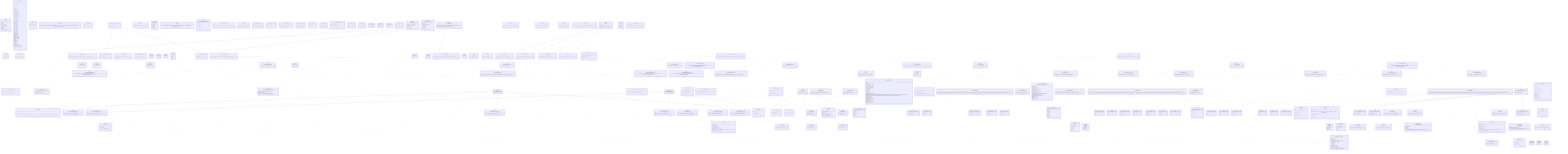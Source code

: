 classDiagram
class Menu {
  <<interface>>
  name: string
  icon: any
  component: any
  props: MenuProps
  needsReport?: boolean
  style?: string
  class?: string
  openedOnMobile?: boolean
}
Menu <.. MenuProps


class MenuProps {
  <<interface>>
  route: string
}



class GenericContainerProps {
  <<interface>>
  element?: any
  xxxl?: boolean
  xxl?: boolean
  xl?: boolean
  lg?: boolean
  sm?: boolean
  full?: boolean
  horizontal?: boolean
  vertical?: boolean
  rounded?: boolean
  colorless?: boolean
  transparent?: boolean
  primary?: boolean
  secondary?: boolean
  tertiary?: boolean
  black?: boolean
  red?: boolean
  orange?: boolean
  amber?: boolean
  yellow?: boolean
  lime?: boolean
  green?: boolean
  emerald?: boolean
  teal?: boolean
  cyan?: boolean
  sky?: boolean
  blue?: boolean
  indigo?: boolean
  violet?: boolean
  purple?: boolean
  fuchsia?: boolean
  pink?: boolean
  rose?: boolean
  clickable?: boolean
  focusable?: boolean
  disabled?: boolean
  svg?: any
  leftSvg?: any
  rightSvg?: any
  src?: string
  leftSrc?: string
  rightSrc?: string
  containerClasses?: string
  illustrationClasses?: string
  leftIllustrationClasses?: string
  rightIllustrationClasses?: string
}



class GenericIllustrationProps {
  <<interface>>
  right?: boolean
}

GenericContainerProps <|-- GenericIllustrationProps

class Color {
  <<interface>>
  buttonColors: string
  iconsClasses: string
  hexColor: string
}



class ColorName {
  <<type>>
  | 'gray'   | 'red'   | 'orange'   | 'amber'   | 'yellow'   | 'lime'   | 'green'   | 'emerald'   | 'teal'   | 'cyan'   | 'sky'   | 'blue'   | 'indigo'   | 'violet'   | 'purple'   | 'fuchsia'   | 'pink'   | 'rose'
}



class MathNumberObject {
  <<interface>>
  [key: string]: MathNumber | MathNumber[] | MathNumber[][]
}
MathNumberObject <.. MathNumber


class ComputedData {
  <<interface>>
  raw: MathNumberObject
  parameters: MathNumberObject
  computed: MathNumberObject
  compute: #40;#41; =#62; void
}
ComputedData <.. MathNumberObject


class DataLabel~T~ {
  <<interface>>
  name: string
  unit: MathUnit#60;T#62;
  toJSON: #40;#41; =#62; JSONDataLabel#60;T#62;
}
DataLabel~T~ <.. MathUnit~PossibleUnits~


class DataLabelsFrom {
  <<type>>
  'Drop' | 'Test' | 'Zone'
}



class BaseDataLabels {
  <<interface>>
  groups: SelectableList#60;AnyBaseDataLabelsGroup, BaseDataLabelsGroups#62;
  table: SelectableList#60;BaseTableDataLabelsParameters#62;
}
BaseDataLabels <.. SelectableList~T, L~
BaseDataLabels <.. AnyBaseDataLabelsGroup
BaseDataLabels <.. BaseDataLabelsGroups
BaseDataLabels <.. BaseTableDataLabelsParameters


class BaseDataLabelsGroups {
  <<type>>
  [   BaseDropDataLabelsGroup#60;BaseDropIndex#62;,   BaseTestDataLabelsGroup,   BaseZoneDataLabelsGroup ]
}
BaseDataLabelsGroups <.. BaseDropDataLabelsGroup~Drop~
BaseDataLabelsGroups <.. BaseDropIndex
BaseDataLabelsGroups <.. BaseTestDataLabelsGroup
BaseDataLabelsGroups <.. BaseZoneDataLabelsGroup


class AnyBaseDataLabelsGroup {
  <<type>>
  BaseDataLabelsGroups[number]
}
AnyBaseDataLabelsGroup <.. BaseDataLabelsGroups


class BaseDataLabelsGroup~From~ {
  <<interface>>
  from: From
  choices: SelectableList#60;DataLabel#60;string#62;#62;
}
BaseDataLabelsGroup~From~ <.. SelectableList~T, L~
BaseDataLabelsGroup~From~ <.. DataLabel~T~


class BaseDropDataLabelsGroup~Drop~ {
  <<interface>>
  indexes: SelectableList#60;Drop#62;
}
BaseDropDataLabelsGroup~Drop~ <.. SelectableList~T, L~


class BaseTestDataLabelsGroup {
  <<interface>>

}



class BaseZoneDataLabelsGroup {
  <<interface>>

}



class BaseTableDataLabelsParameters {
  <<interface>>
  group: AnyBaseDataLabelsGroup
  dataLabels: DataLabel#60;string#62;[]
  index?: BaseDropIndex
}
BaseTableDataLabelsParameters <.. AnyBaseDataLabelsGroup
BaseTableDataLabelsParameters <.. DataLabel~T~
BaseTableDataLabelsParameters <.. BaseDropIndex


class HeavydynDataLabels {
  <<interface>>
  groups: SelectableList#60;     HeavydynDataLabelsGroup,     HeavydynDataLabelsGroups   #62;
}
HeavydynDataLabels <.. SelectableList~T, L~
HeavydynDataLabels <.. HeavydynDataLabelsGroup
HeavydynDataLabels <.. HeavydynDataLabelsGroups
BaseDataLabels <|-- HeavydynDataLabels

class HeavydynDataLabelsGroup {
  <<type>>
  HeavydynDataLabelsGroups[number]
}
HeavydynDataLabelsGroup <.. HeavydynDataLabelsGroups


class HeavydynDataLabelsGroups {
  <<type>>
  [   HeavydynDropDataLabelsGroup,   HeavydynTestDataLabelsGroup,   HeavydynZoneDataLabelsGroup ]
}
HeavydynDataLabelsGroups <.. HeavydynDropDataLabelsGroup
HeavydynDataLabelsGroups <.. HeavydynTestDataLabelsGroup
HeavydynDataLabelsGroups <.. HeavydynZoneDataLabelsGroup


class HeavydynDropDataLabelsGroup {
  <<interface>>
  indexes: SelectableList#60;HeavydynDropIndex#62;
  sequenceName: string
  toJSON: #40;#41; =#62; JSONHeavydynDropDataLabelsGroup
}
HeavydynDropDataLabelsGroup <.. SelectableList~T, L~
HeavydynDropDataLabelsGroup <.. HeavydynDropIndex


class HeavydynTestDataLabelsGroup {
  <<interface>>
  toJSON: #40;#41; =#62; JSONHeavydynTestDataLabelsGroup
}

BaseTestDataLabelsGroup <|-- HeavydynTestDataLabelsGroup

class HeavydynZoneDataLabelsGroup {
  <<interface>>
  toJSON: #40;#41; =#62; JSONHeavydynZoneDataLabelsGroup
}

BaseZoneDataLabelsGroup <|-- HeavydynZoneDataLabelsGroup

class MaxidynDataLabels {
  <<interface>>
  groups: SelectableList#60;     MaxidynDataLabelsGroup,     MaxidynDataLabelsGroups   #62;
}
MaxidynDataLabels <.. SelectableList~T, L~
MaxidynDataLabels <.. MaxidynDataLabelsGroup
MaxidynDataLabels <.. MaxidynDataLabelsGroups
BaseDataLabels <|-- MaxidynDataLabels

class MaxidynDataLabelsGroup {
  <<type>>
  MaxidynDataLabelsGroups[number]
}
MaxidynDataLabelsGroup <.. MaxidynDataLabelsGroups


class MaxidynDataLabelsGroups {
  <<type>>
  [   MaxidynDropDataLabelsGroup,   MaxidynTestDataLabelsGroup,   MaxidynZoneDataLabelsGroup ]
}
MaxidynDataLabelsGroups <.. MaxidynDropDataLabelsGroup
MaxidynDataLabelsGroups <.. MaxidynTestDataLabelsGroup
MaxidynDataLabelsGroups <.. MaxidynZoneDataLabelsGroup


class MaxidynDropDataLabelsGroup {
  <<interface>>
  indexes: SelectableList#60;MaxidynDropIndex#62;
  toJSON: #40;#41; =#62; JSONMaxidynDropDataLabelsGroup
}
MaxidynDropDataLabelsGroup <.. SelectableList~T, L~
MaxidynDropDataLabelsGroup <.. MaxidynDropIndex


class MaxidynTestDataLabelsGroup {
  <<interface>>
  toJSON: #40;#41; =#62; JSONMaxidynTestDataLabelsGroup
}

BaseTestDataLabelsGroup <|-- MaxidynTestDataLabelsGroup

class MaxidynZoneDataLabelsGroup {
  <<interface>>
  toJSON: #40;#41; =#62; JSONMaxidynZoneDataLabelsGroup
}

BaseZoneDataLabelsGroup <|-- MaxidynZoneDataLabelsGroup

class MinidynDataLabels {
  <<interface>>
  groups: SelectableList#60;     MinidynDataLabelsGroup,     MinidynDataLabelsGroups   #62;
}
MinidynDataLabels <.. SelectableList~T, L~
MinidynDataLabels <.. MinidynDataLabelsGroup
MinidynDataLabels <.. MinidynDataLabelsGroups
BaseDataLabels <|-- MinidynDataLabels

class MinidynDataLabelsGroup {
  <<type>>
  MinidynDataLabelsGroups[number]
}
MinidynDataLabelsGroup <.. MinidynDataLabelsGroups


class MinidynDataLabelsGroups {
  <<type>>
  [   MinidynDropDataLabelsGroup,   MinidynTestDataLabelsGroup,   MinidynZoneDataLabelsGroup ]
}
MinidynDataLabelsGroups <.. MinidynDropDataLabelsGroup
MinidynDataLabelsGroups <.. MinidynTestDataLabelsGroup
MinidynDataLabelsGroups <.. MinidynZoneDataLabelsGroup


class MinidynDropDataLabelsGroup {
  <<interface>>
  indexes: SelectableList#60;MinidynDropIndex#62;
  toJSON: #40;#41; =#62; JSONMinidynDropDataLabelsGroup
}
MinidynDropDataLabelsGroup <.. SelectableList~T, L~
MinidynDropDataLabelsGroup <.. MinidynDropIndex


class MinidynTestDataLabelsGroup {
  <<interface>>
  toJSON: #40;#41; =#62; JSONMinidynTestDataLabelsGroup
}

BaseTestDataLabelsGroup <|-- MinidynTestDataLabelsGroup

class MinidynZoneDataLabelsGroup {
  <<interface>>
  toJSON: #40;#41; =#62; JSONMinidynZoneDataLabelsGroup
}

BaseZoneDataLabelsGroup <|-- MinidynZoneDataLabelsGroup

class MachineDataLabels {
  <<type>>
  | HeavydynDataLabels   | MaxidynDataLabels   | MinidynDataLabels
}
MachineDataLabels <.. HeavydynDataLabels
MachineDataLabels <.. MaxidynDataLabels
MachineDataLabels <.. MinidynDataLabels


class MachineDataLabelsGroups {
  <<type>>
  | HeavydynDataLabelsGroups   | MaxidynDataLabelsGroups   | MinidynDataLabelsGroups
}
MachineDataLabelsGroups <.. HeavydynDataLabelsGroups
MachineDataLabelsGroups <.. MaxidynDataLabelsGroups
MachineDataLabelsGroups <.. MinidynDataLabelsGroups


class MachineDataLabelsGroup {
  <<type>>
  | HeavydynDataLabelsGroup   | MaxidynDataLabelsGroup   | MinidynDataLabelsGroup
}
MachineDataLabelsGroup <.. HeavydynDataLabelsGroup
MachineDataLabelsGroup <.. MaxidynDataLabelsGroup
MachineDataLabelsGroup <.. MinidynDataLabelsGroup


class MachineDropDataLabelsGroup {
  <<type>>
  | HeavydynDropDataLabelsGroup   | MaxidynDropDataLabelsGroup   | MinidynDropDataLabelsGroup
}
MachineDropDataLabelsGroup <.. HeavydynDropDataLabelsGroup
MachineDropDataLabelsGroup <.. MaxidynDropDataLabelsGroup
MachineDropDataLabelsGroup <.. MinidynDropDataLabelsGroup


class DataValue~T~ {
  <<interface>>
  category: string
  label: DataLabel#60;T#62;
  value: MathNumber
  toJSON: #40;#41; =#62; JSONDataValue
}
DataValue~T~ <.. DataLabel~T~
DataValue~T~ <.. MathNumber


class BaseDrop~DropIndex, Point~ {
  <<interface>>
  index: DropIndex
  data: DataValue#60;string#62;[]
  point: Point
  impactData: ImpactData | null
}
BaseDrop~DropIndex, Point~ <.. DataValue~T~
BaseDrop~DropIndex, Point~ <.. ImpactData


class BaseDropIndex {
  <<interface>>
  displayedIndex: number
}



class HeavydynDropType {
  <<type>>
  'Distance' | 'Time' | 'Force' | 'Height'
}



class HeavydynDrop {
  <<interface>>

}



class HeavydynDropIndex {
  <<interface>>
  type: HeavydynDropType
  value: MathNumber
}
HeavydynDropIndex <.. HeavydynDropType
HeavydynDropIndex <.. MathNumber
BaseDropIndex <|-- HeavydynDropIndex

class MaxidynDropType {
  <<type>>
  'Training' | 'Averaging'
}



class MaxidynDrop {
  <<interface>>

}



class MaxidynDropIndex {
  <<interface>>
  type: MaxidynDropType
}
MaxidynDropIndex <.. MaxidynDropType
BaseDropIndex <|-- MaxidynDropIndex

class MinidynDropType {
  <<type>>
  'Training' | 'Averaging'
}



class MinidynDrop {
  <<interface>>

}



class MinidynDropIndex {
  <<interface>>
  type: MinidynDropType
}
MinidynDropIndex <.. MinidynDropType
BaseDropIndex <|-- MinidynDropIndex

class MachineDrop {
  <<type>>
  HeavydynDrop | MaxidynDrop | MinidynDrop
}
MachineDrop <.. HeavydynDrop
MachineDrop <.. MaxidynDrop
MachineDrop <.. MinidynDrop


class MachineDropIndex {
  <<type>>
  HeavydynDropIndex | MaxidynDropIndex | MinidynDropIndex
}
MachineDropIndex <.. HeavydynDropIndex
MachineDropIndex <.. MaxidynDropIndex
MachineDropIndex <.. MinidynDropIndex


class Field {
  <<interface>>
  label: string
  settings: JSONFieldSettings
  value: | boolean     | number     | string     | SlidableNumber     | DateValue     | LongString     | SelectableString
  getValue: #40;#41; =#62; string | number | boolean
  setValue: #40;value: string | number#41; =#62; void
  toString: #40;#41; =#62; string
  toJSON: #40;#41; =#62; JSONField
}
Field <.. SlidableNumber
Field <.. DateValue
Field <.. LongString
Field <.. SelectableString


class SlidableNumber {
  <<interface>>
  kind: 'slidableNumber'
  step: number
  min: number
  max: number
  value: number
}



class DateValue {
  <<interface>>
  kind: 'dateValue'
  value: string
}



class LongString {
  <<interface>>
  kind: 'longString'
  value: string
}



class SelectableString {
  <<interface>>
  kind: 'selectableString'
  possibleValues: string[]
  value: string
}



class Icon {
  <<interface>>
  element: HTMLElement
  color: string
  setColor: #40;color?: string#41; =#62; void
  setText: #40;text: string#41; =#62; void
  setIcon: #40;iconName: IconName#41; =#62; void
}



class IconName {
  <<type>>
  | 'Circle'   | 'Triangle'   | 'Square'   | 'Rhombus'   | 'Flare'   | 'Pentagon'   | 'Hexagon'   | 'HexagonAlt'   | 'Heptagon'   | 'Octagon'
}



class Line {
  <<interface>>
  sortedPoints: MachinePoint[]
  addToMap: #40;#41; =#62; void
  update: #40;#41; =#62; void
  remove: #40;#41; =#62; void
}
Line <.. MachinePoint


class MathNumber {
  <<interface>>
  value: number
  unit: MathUnit#60;string#62;
  displayedString: string
  displayedStringWithUnit: string
  updateDisplayedStrings: #40;#41; =#62; void
  getLocaleString: #40;     options: MathNumberGetLocaleStringOptions   #41; =#62; string
  getValueAs: #40;unit: string#41; =#62; number
}
MathNumber <.. MathUnit~PossibleUnits~


class MathNumberGetLocaleStringOptions {
  <<interface>>
  appendUnitToString?: true
  locale?: string
  precision?: number
  disablePreString?: true
  unit?: string
  removeSpaces?: true
  disableMinAndMax?: true
}



class MathUnit~PossibleUnits~ {
  <<interface>>
  name: string
  baseUnit: string
  possibleSettings: [PossibleUnits, number][]
  possiblePrecisions: number[]
  readOnly: boolean
  min: number
  max: number
  currentUnit: PossibleUnits
  currentPrecision: number
  getAverage: #40;values: number[]#41; =#62; number
  toJSON: #40;#41; =#62; JSONMathUnit#60;PossibleUnits#62;
}



class HeavydynUnitsSkeleton~A, B, C, D, E~ {
  <<interface>>
  deflection: A
  force: B
  temperature: C
  distance: D
  time: E
}



class HeavydynUnitsNames {
  <<type>>
  keyof HeavydynUnitsSkeleton#60;any#62;
}
HeavydynUnitsNames <.. HeavydynUnitsSkeleton~A, B, C, D, E~


class PossibleHeavydynDeflectionUnits {
  <<type>>
  'mm' | '1/100 mm' | 'um'
}



class PossibleHeavydynForceUnits {
  <<type>>
  'N' | 'kN' | 'lbs'
}



class PossibleHeavydynTemperatureUnits {
  <<type>>
  '°C' | '°F' | 'K'
}



class PossibleHeavydynDistanceUnits {
  <<type>>
  'm' | 'km' | 'mi'
}



class PossibleHeavydynTimeUnits {
  <<type>>
  's' | 'ms' | 'us'
}



class HeavydynMathUnits {
  <<type>>
  HeavydynUnitsSkeleton#60;   MathUnit#60;PossibleHeavydynDeflectionUnits#62;,   MathUnit#60;PossibleHeavydynForceUnits#62;,   MathUnit#60;PossibleHeavydynTemperatureUnits#62;,   MathUnit#60;PossibleHeavydynDistanceUnits#62;,   MathUnit#60;PossibleHeavydynTimeUnits#62; #62;
}
HeavydynMathUnits <.. HeavydynUnitsSkeleton~A, B, C, D, E~
HeavydynMathUnits <.. MathUnit~PossibleUnits~
HeavydynMathUnits <.. PossibleHeavydynDeflectionUnits
HeavydynMathUnits <.. PossibleHeavydynForceUnits
HeavydynMathUnits <.. PossibleHeavydynTemperatureUnits
HeavydynMathUnits <.. PossibleHeavydynDistanceUnits
HeavydynMathUnits <.. PossibleHeavydynTimeUnits


class MaxidynUnitsSkeleton~A, B, C, D, E, F, G~ {
  <<interface>>
  modulus: A
  stiffness: B
  deflection: C
  force: D
  distance: E
  time: F
  percentage: G
}



class PossibleMaxidynModulusUnits {
  <<type>>
  'MPa'
}



class PossibleMaxidynStiffnessUnits {
  <<type>>
  'MN / m'
}



class PossibleMaxidynDeflectionUnits {
  <<type>>
  'mm' | 'um'
}



class PossibleMaxidynForceUnits {
  <<type>>
  'N' | 'kN'
}



class PossibleMaxidynDistanceUnits {
  <<type>>
  'm' | 'km' | 'mi'
}



class PossibleMaxidynTimeUnits {
  <<type>>
  's' | 'ms' | 'us'
}



class PossibleMaxidynPercentageUnits {
  <<type>>
  '%'
}



class MaxidynMathUnits {
  <<type>>
  MaxidynUnitsSkeleton#60;   MathUnit#60;PossibleMaxidynModulusUnits#62;,   MathUnit#60;PossibleMaxidynStiffnessUnits#62;,   MathUnit#60;PossibleMaxidynDeflectionUnits#62;,   MathUnit#60;PossibleMaxidynForceUnits#62;,   MathUnit#60;PossibleMaxidynDistanceUnits#62;,   MathUnit#60;PossibleMaxidynTimeUnits#62;,   MathUnit#60;PossibleMaxidynPercentageUnits#62; #62;
}
MaxidynMathUnits <.. MaxidynUnitsSkeleton~A, B, C, D, E, F, G~
MaxidynMathUnits <.. MathUnit~PossibleUnits~
MaxidynMathUnits <.. PossibleMaxidynModulusUnits
MaxidynMathUnits <.. PossibleMaxidynStiffnessUnits
MaxidynMathUnits <.. PossibleMaxidynDeflectionUnits
MaxidynMathUnits <.. PossibleMaxidynForceUnits
MaxidynMathUnits <.. PossibleMaxidynDistanceUnits
MaxidynMathUnits <.. PossibleMaxidynTimeUnits
MaxidynMathUnits <.. PossibleMaxidynPercentageUnits


class MaxidynUnitsNames {
  <<type>>
  keyof MaxidynUnitsSkeleton#60;any#62;
}
MaxidynUnitsNames <.. MaxidynUnitsSkeleton~A, B, C, D, E, F, G~


class MinidynUnitsSkeleton~A, B, C, D, E, F~ {
  <<interface>>
  modulus: A
  stiffness: B
  deflection: C
  force: D
  time: E
  percentage: F
}



class PossibleMinidynModulusUnits {
  <<type>>
  'MPa'
}



class PossibleMinidynStiffnessUnits {
  <<type>>
  'MN / m'
}



class PossibleMinidynDeflectionUnits {
  <<type>>
  'mm' | 'um'
}



class PossibleMinidynForceUnits {
  <<type>>
  'N' | 'kN'
}



class PossibleMinidynTimeUnits {
  <<type>>
  's' | 'ms' | 'us'
}



class PossibleMinidynPercentageUnits {
  <<type>>
  '%'
}



class MinidynMathUnits {
  <<type>>
  MinidynUnitsSkeleton#60;   MathUnit#60;PossibleMinidynModulusUnits#62;,   MathUnit#60;PossibleMinidynStiffnessUnits#62;,   MathUnit#60;PossibleMinidynDeflectionUnits#62;,   MathUnit#60;PossibleMinidynForceUnits#62;,   MathUnit#60;PossibleMinidynTimeUnits#62;,   MathUnit#60;PossibleMinidynPercentageUnits#62; #62;
}
MinidynMathUnits <.. MinidynUnitsSkeleton~A, B, C, D, E, F~
MinidynMathUnits <.. MathUnit~PossibleUnits~
MinidynMathUnits <.. PossibleMinidynModulusUnits
MinidynMathUnits <.. PossibleMinidynStiffnessUnits
MinidynMathUnits <.. PossibleMinidynDeflectionUnits
MinidynMathUnits <.. PossibleMinidynForceUnits
MinidynMathUnits <.. PossibleMinidynTimeUnits
MinidynMathUnits <.. PossibleMinidynPercentageUnits


class MinidynUnitsNames {
  <<type>>
  keyof MinidynUnitsSkeleton#60;any#62;
}
MinidynUnitsNames <.. MinidynUnitsSkeleton~A, B, C, D, E, F~


class Overlay {
  <<interface>>
  id: string
  sourceData: mapboxgl.ImageSourceRaw
  markerNW: mapboxgl.Marker
  markerSE: mapboxgl.Marker
  opacity: number
  addToMap: #40;isVisible: boolean#41; =#62; void
  remove: #40;#41; =#62; void
  toJSON: #40;#41; =#62; JSONOverlay
}



class ImageCoordinates {
  <<interface>>
  tl: XYCoord
  tr: XYCoord
  bl: XYCoord
  br: XYCoord
}
ImageCoordinates <.. XYCoord


class BasePoint~Drop, Zone~ {
  <<interface>>
  id: string
  date: Date
  marker: mapboxgl.Marker | null
  icon: Icon | null
  settings: JSONPointSettings
  data: DataValue#60;string#62;[]
  information: Field[]
  drops: Drop[]
  index: number
  number: number
  zone: Zone
  rawDataFile: ArrayBufferLike | null
  getSelectedMathNumber: #40;     groupFrom: DataLabelsFrom,     dataLabel: DataLabel#60;string#62;,     index?: BaseDropIndex | null   #41; =#62; MathNumber | undefined
  getDisplayedString: #40;     groupFrom: DataLabelsFrom,     dataLabel: DataLabel#60;string#62;,     index?: BaseDropIndex | null   #41; =#62; string
  updateColor: #40;#41; =#62; void
  updateText: #40;#41; =#62; void
  updateVisibility: #40;#41; =#62; void
  updatePopup: #40;#41; =#62; void
  addToMap: #40;#41; =#62; void
  checkVisibility: #40;#41; =#62; boolean
  remove: #40;#41; =#62; void
}
BasePoint~Drop, Zone~ <.. Icon
BasePoint~Drop, Zone~ <.. DataValue~T~
BasePoint~Drop, Zone~ <.. Field


class HeavydynPoint {
  <<interface>>

}



class MaxidynPoint {
  <<interface>>

}



class MinidynPoint {
  <<interface>>

}



class MachinePoint {
  <<type>>
  HeavydynPoint | MaxidynPoint | MinidynPoint
}
MachinePoint <.. HeavydynPoint
MachinePoint <.. MaxidynPoint
MachinePoint <.. MinidynPoint


class MachineName {
  <<type>>
  'Heavydyn' | 'Maxidyn' | 'Minidyn'
}



class BaseProject~Report, MathUnits~ {
  <<interface>>
  name: Field
  information: Field[]
  hardware: Field[]
  reports: SelectableList#60;Report#62;
  units: MathUnits
  settings: JSONProjectSettings
  overlays: Overlay[]
  acquisitionParameters: JSONAcquisitionParameters
  refreshLinesAndOverlays: #40;#41; =#62; void
  setMapStyle: #40;styleIndex: number#41; =#62; void
  fitOnMap: #40;#41; =#62; void
  addToMap: #40;#41; =#62; void
  remove: #40;#41; =#62; void
}
BaseProject~Report, MathUnits~ <.. Field
BaseProject~Report, MathUnits~ <.. SelectableList~T, L~
BaseProject~Report, MathUnits~ <.. Overlay


class LoadReferenceSourceList {
  <<type>>
  ['Sequence' | 'Custom']
}



class TemperatureFromSourceList {
  <<type>>
  ['Tair', 'Tsurf', 'Tman']
}



class TemperatureAverageList {
  <<type>>
  ['Point', 'Zone', 'Report', 'Custom']
}



class TemperatureStructureTypeList {
  <<type>>
  ['1', '2', '3', '4']
}



class HeavydynProject {
  <<interface>>
  calibrations: HeavydynCalibrations
  correctionParameters?: JSONHeavydynCorrectionParameters
}
HeavydynProject <.. HeavydynCalibrations


class HeavydynCalibrations {
  <<interface>>
  date: Date
  dPlate: number
  channels: JSONChannel[]
  sensors: JSONSensor[]
}



class MaxidynProject {
  <<interface>>
  bearingParameters: JSONBearingParameters
}



class MinidynProject {
  <<interface>>
  bearingParameters: JSONBearingParameters
}



class MachineProject {
  <<type>>
  HeavydynProject | MaxidynProject | MinidynProject
}
MachineProject <.. HeavydynProject
MachineProject <.. MaxidynProject
MachineProject <.. MinidynProject


class MachineMathUnits {
  <<type>>
  HeavydynMathUnits | MaxidynMathUnits | MinidynMathUnits
}
MachineMathUnits <.. HeavydynMathUnits
MachineMathUnits <.. MaxidynMathUnits
MachineMathUnits <.. MinidynMathUnits


class MachineUnitsSkeleton~T~ {
  <<type>>
  | HeavydynUnitsSkeleton#60;T#62;   | MaxidynUnitsSkeleton#60;T#62;   | MinidynUnitsSkeleton#60;T#62;
}
MachineUnitsSkeleton~T~ <.. HeavydynUnitsSkeleton~A, B, C, D, E~
MachineUnitsSkeleton~T~ <.. MaxidynUnitsSkeleton~A, B, C, D, E, F, G~
MachineUnitsSkeleton~T~ <.. MinidynUnitsSkeleton~A, B, C, D, E, F~


class MachineUnitsNames {
  <<type>>
  | HeavydynUnitsNames   | MaxidynUnitsNames   | MinidynUnitsNames
}
MachineUnitsNames <.. HeavydynUnitsNames
MachineUnitsNames <.. MaxidynUnitsNames
MachineUnitsNames <.. MinidynUnitsNames


class ReportColorization {
  <<type>>
  'Threshold' | 'Zone'
}



class ReportGroupBy {
  <<type>>
  'Number' | 'Zone'
}



class BaseReport~Project, Zone, DataLabels, Thresholds~ {
  <<interface>>
  name: Field
  line: Line
  zones: Zone[]
  screenshots: string[]
  dataLabels: DataLabels
  thresholds: Thresholds
  settings: JSONReportSettings
  platform: Field[]
  information: Field[]
  project: Project
  isOnMap: boolean
  fitOnMap: #40;#41; =#62; void
  addToMap: #40;#41; =#62; void
  remove: #40;#41; =#62; void
}
BaseReport~Project, Zone, DataLabels, Thresholds~ <.. Field
BaseReport~Project, Zone, DataLabels, Thresholds~ <.. Line


class HeavydynReportCreatorParameters {
  <<interface>>
  project: HeavydynProject
}
HeavydynReportCreatorParameters <.. HeavydynProject
MachineReportCreatorParameters <|-- HeavydynReportCreatorParameters

class HeavydynReport {
  <<interface>>
  addZone: #40;#41; =#62; void
}



class MaxidynReportCreatorParameters {
  <<interface>>
  project: MaxidynProject
}
MaxidynReportCreatorParameters <.. MaxidynProject
MachineReportCreatorParameters <|-- MaxidynReportCreatorParameters

class MaxidynReport {
  <<interface>>
  addZone: #40;#41; =#62; void
}



class MinidynReportCreatorParameters {
  <<interface>>
  project: MinidynProject
}
MinidynReportCreatorParameters <.. MinidynProject
MachineReportCreatorParameters <|-- MinidynReportCreatorParameters

class MinidynReport {
  <<interface>>
  addZone: #40;#41; =#62; void
}



class MachineReport {
  <<type>>
  HeavydynReport | MaxidynReport | MinidynReport
}
MachineReport <.. HeavydynReport
MachineReport <.. MaxidynReport
MachineReport <.. MinidynReport


class MachineReportCreatorParameters {
  <<interface>>
  project: MachineProject
}
MachineReportCreatorParameters <.. MachineProject


class BaseThresholds~ThresholdsGroups~ {
  <<interface>>
  groups: ThresholdsGroups
  colors: JSONThresholdColors
  inputs: JSONThresholdInputs
}



class BaseThresholdsGroups {
  <<type>>
  MachineUnitsSkeleton#60;ThresholdsGroup#60;string#62;#62;
}
BaseThresholdsGroups <.. MachineUnitsSkeleton~T~
BaseThresholdsGroups <.. ThresholdsGroup~T~


class CustomThresholdType {
  <<type>>
  'Bicolor' | 'Gradient' | 'Tricolor'
}



class CustomThreshold {
  <<interface>>
  kind: 'custom'
  name: 'Custom'
  type: CustomThresholdType
  value: number
  valueHigh: number
  getColor: #40;     mathNumber: MathNumber,     colors: JSONThresholdColors   #41; =#62; string
  toJSON: #40;#41; =#62; JSONCustomThreshold
}
CustomThreshold <.. CustomThresholdType


class HeavydynThresholds {
  <<interface>>
  groups: HeavydynThresholdsGroups
}
HeavydynThresholds <.. HeavydynThresholdsGroups


class HeavydynThresholdsGroups {
  <<type>>
  HeavydynUnitsSkeleton#60;ThresholdsGroup#60;string#62;#62;
}
HeavydynThresholdsGroups <.. HeavydynUnitsSkeleton~A, B, C, D, E~
HeavydynThresholdsGroups <.. ThresholdsGroup~T~


class MaxidynThresholds {
  <<interface>>
  groups: MaxidynThresholdsGroups
}
MaxidynThresholds <.. MaxidynThresholdsGroups


class MaxidynThresholdsGroups {
  <<type>>
  MaxidynUnitsSkeleton#60;ThresholdsGroup#60;string#62;#62;
}
MaxidynThresholdsGroups <.. MaxidynUnitsSkeleton~A, B, C, D, E, F, G~
MaxidynThresholdsGroups <.. ThresholdsGroup~T~


class MinidynThresholds {
  <<interface>>

}



class MinidynThresholdsGroups {
  <<type>>
  MinidynUnitsSkeleton#60;ThresholdsGroup#60;string#62;#62;
}
MinidynThresholdsGroups <.. MinidynUnitsSkeleton~A, B, C, D, E, F~
MinidynThresholdsGroups <.. ThresholdsGroup~T~


class PredefinedThreshold {
  <<interface>>
  kind: 'predefined'
  name: string
  value: number
  getColor: #40;     mathNumber: MathNumber,     colors: JSONThresholdColors   #41; =#62; string
}



class AnyThreshold {
  <<type>>
  PredefinedThreshold | CustomThreshold
}
AnyThreshold <.. PredefinedThreshold
AnyThreshold <.. CustomThreshold


class ThresoldsList {
  <<type>>
  [...PredefinedThreshold[], CustomThreshold]
}
ThresoldsList <.. PredefinedThreshold
ThresoldsList <.. CustomThreshold


class MachineThresholds {
  <<type>>
  | HeavydynThresholds   | MaxidynThresholds   | MinidynThresholds
}
MachineThresholds <.. HeavydynThresholds
MachineThresholds <.. MaxidynThresholds
MachineThresholds <.. MinidynThresholds


class MachineThresholdsGroups {
  <<type>>
  | HeavydynThresholdsGroups   | MaxidynThresholdsGroups   | MinidynThresholdsGroups
}
MachineThresholdsGroups <.. HeavydynThresholdsGroups
MachineThresholdsGroups <.. MaxidynThresholdsGroups
MachineThresholdsGroups <.. MinidynThresholdsGroups


class ThresholdsGroup~T~ {
  <<interface>>
  unit: MathUnit#60;T#62;
  choices: SelectableList#60;AnyThreshold, ThresoldsList#62;
}
ThresholdsGroup~T~ <.. MathUnit~PossibleUnits~
ThresholdsGroup~T~ <.. SelectableList~T, L~
ThresholdsGroup~T~ <.. AnyThreshold
ThresholdsGroup~T~ <.. ThresoldsList


class SerializableObject~T~ {
  <<interface>>
  toJSON: #40;#41; =#62; T
}



class MachineObject~M, T~ {
  <<interface>>
  machine: M
}



class HeavydynObject~T~ {
  <<interface>>

}



class MaxidynObject~T~ {
  <<interface>>

}



class MinidynObject~T~ {
  <<interface>>

}



class BaseObject~T~ {
  <<interface>>
  toBaseJSON: #40;#41; =#62; T
}



class WatcherHandler {
  <<interface>>
  add: #40;stop: #40;#41; =#62; void#41; =#62; void
  remove: #40;stop: #40;#41; =#62; void#41; =#62; void
  clean: #40;#41; =#62; void
  stops: #40;#40;#41; =#62; void#41;[]
}



class BaseZone~Point, Report~ {
  <<interface>>
  points: Point[]
  settings: JSONZoneSettings
  name: string
  report: Report
  init: #40;#41; =#62; void
  clean: #40;#41; =#62; void
}



class HeavydynZoneCreatorParameters {
  <<interface>>
  report: HeavydynReport
}
HeavydynZoneCreatorParameters <.. HeavydynReport
MachineZoneCreatorParameters <|-- HeavydynZoneCreatorParameters

class HeavydynZone {
  <<interface>>

}



class MaxidynZoneCreatorParameters {
  <<interface>>
  report: MaxidynReport
}
MaxidynZoneCreatorParameters <.. MaxidynReport
MachineZoneCreatorParameters <|-- MaxidynZoneCreatorParameters

class MaxidynZone {
  <<interface>>

}



class MinidynZoneCreatorParameters {
  <<interface>>
  report: MinidynReport
}
MinidynZoneCreatorParameters <.. MinidynReport
MachineZoneCreatorParameters <|-- MinidynZoneCreatorParameters

class MinidynZone {
  <<interface>>

}



class MachineZone {
  <<type>>
  HeavydynZone | MaxidynZone | MinidynZone
}
MachineZone <.. HeavydynZone
MachineZone <.. MaxidynZone
MachineZone <.. MinidynZone


class MachineZoneCreatorParameters {
  <<interface>>
  report: MachineReport
}
MachineZoneCreatorParameters <.. MachineReport


class ExcelData {
  <<type>>
  string | number | boolean
}



class ExcelFlatData {
  <<type>>
  string[] | number[] | boolean[]
}



class ExcelJson {
  <<interface>>
  [key: string]: ExcelData | ExcelFlatData
}
ExcelJson <.. ExcelData
ExcelJson <.. ExcelFlatData


class FlatDataJson {
  <<interface>>
  [key: string]: ExcelFlatData
}
FlatDataJson <.. ExcelFlatData


class Exporter {
  <<interface>>
  name: string
  export: #40;...args: any[]#41; =#62; Promise#60;File#62;
}



class AnyExporter {
  <<type>>
  | MachineExporter   | HeavydynExporter   | MaxidynExporter   | MinidynExporter
}
AnyExporter <.. MachineExporter
AnyExporter <.. HeavydynExporter
AnyExporter <.. MaxidynExporter
AnyExporter <.. MinidynExporter


class MachineExporter {
  <<interface>>
  export: #40;project: MachineProject#41; =#62; Promise#60;File#62;
}

Exporter <|-- MachineExporter

class HeavydynExporter {
  <<interface>>
  export: #40;project: HeavydynProject#41; =#62; Promise#60;File#62;
}

Exporter <|-- HeavydynExporter

class MaxidynExporter {
  <<interface>>
  export: #40;project: MaxidynProject#41; =#62; Promise#60;File#62;
}

Exporter <|-- MaxidynExporter

class MinidynExporter {
  <<interface>>
  export: #40;project: MinidynProject#41; =#62; Promise#60;File#62;
}

Exporter <|-- MinidynExporter

class ImpactData {
  <<interface>>
  load: number[]
  displacement: number[][]
}



class LngLat {
  <<interface>>
  lng: number
  lat: number
}



class XYCoord {
  <<interface>>
  x: number
  y: number
}



class SelectableList~T, L~ {
  <<interface>>
  selected: T | null
  list: L
  selectIndex: #40;index: number | null#41; =#62; void
  toJSON: #60;TJSON, LJSON extends TJSON[] = TJSON[]#62;#40;     transform: #40;value: T#41; =#62; LJSON[number]   #41; =#62; JSONSelectableList#60;TJSON, LJSON#62;
}



class DeepRequired~T~ {
  <<type>>
  #123;   [K in keyof T]: Required#60;DeepRequired#60;T[K]#62;#62; #125;
}
DeepRequired~T~ <.. DeepRequired~T~


class Store {
  <<interface>>
  projects: SelectableList#60;MachineProject#62;
  map: mapboxgl.Map | null
  updateAvailable: boolean
  save: #40;key: StoreKeys, value: StoreSaveableTypes#41; =#62; void
}
Store <.. SelectableList~T, L~
Store <.. MachineProject


class StoreKeys {
  <<type>>
  Exclude#60;keyof Store, 'save' | 'updateAvailable'#62;
}
StoreKeys <.. Store


class StoreTypes {
  <<type>>
  Store[keyof Store]
}
StoreTypes <.. Store


class StoreSaveableTypes {
  <<type>>
  Extract#60;   StoreTypes,   string[] | number[] | boolean[] | string | number | boolean | null #62;
}
StoreSaveableTypes <.. StoreTypes